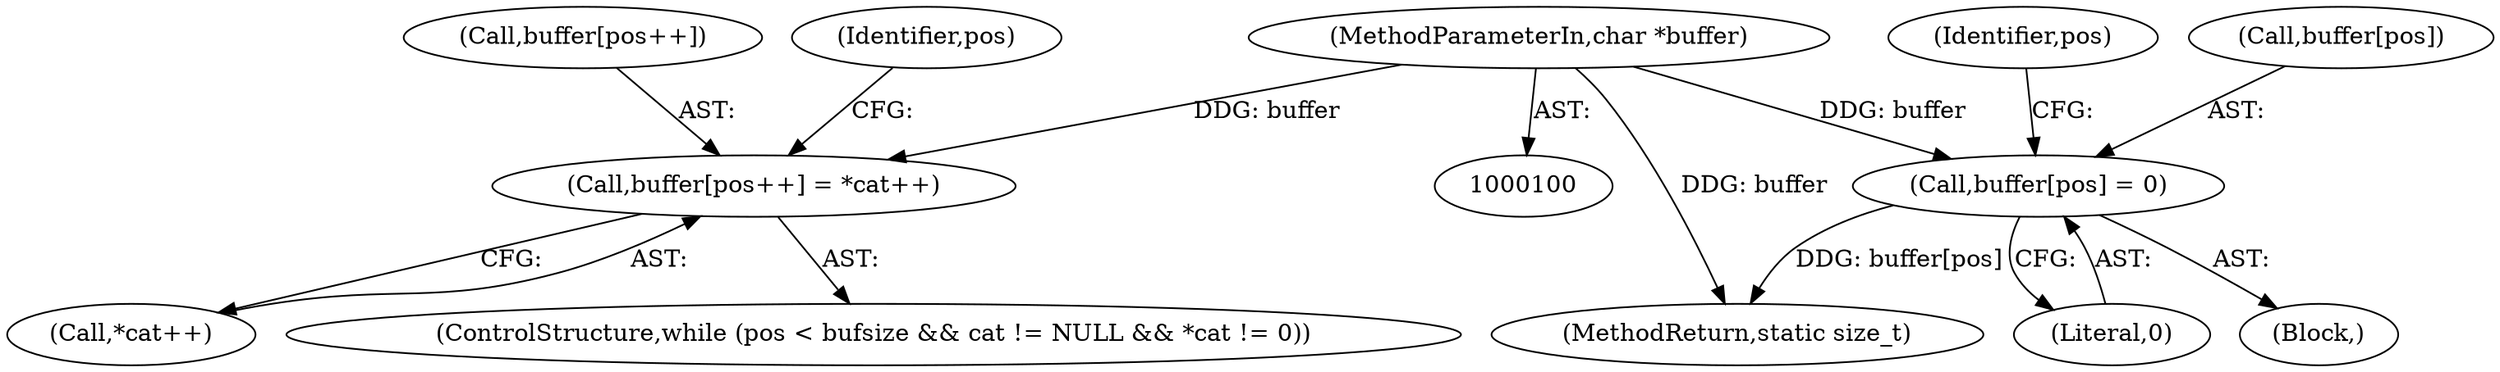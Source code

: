 digraph "0_Android_9d4853418ab2f754c2b63e091c29c5529b8b86ca_123@pointer" {
"1000101" [label="(MethodParameterIn,char *buffer)"];
"1000119" [label="(Call,buffer[pos++] = *cat++)"];
"1000136" [label="(Call,buffer[pos] = 0)"];
"1000137" [label="(Call,buffer[pos])"];
"1000101" [label="(MethodParameterIn,char *buffer)"];
"1000109" [label="(Identifier,pos)"];
"1000119" [label="(Call,buffer[pos++] = *cat++)"];
"1000120" [label="(Call,buffer[pos++])"];
"1000140" [label="(Literal,0)"];
"1000136" [label="(Call,buffer[pos] = 0)"];
"1000105" [label="(Block,)"];
"1000142" [label="(Identifier,pos)"];
"1000143" [label="(MethodReturn,static size_t)"];
"1000106" [label="(ControlStructure,while (pos < bufsize && cat != NULL && *cat != 0))"];
"1000124" [label="(Call,*cat++)"];
"1000101" -> "1000100"  [label="AST: "];
"1000101" -> "1000143"  [label="DDG: buffer"];
"1000101" -> "1000119"  [label="DDG: buffer"];
"1000101" -> "1000136"  [label="DDG: buffer"];
"1000119" -> "1000106"  [label="AST: "];
"1000119" -> "1000124"  [label="CFG: "];
"1000120" -> "1000119"  [label="AST: "];
"1000124" -> "1000119"  [label="AST: "];
"1000109" -> "1000119"  [label="CFG: "];
"1000136" -> "1000105"  [label="AST: "];
"1000136" -> "1000140"  [label="CFG: "];
"1000137" -> "1000136"  [label="AST: "];
"1000140" -> "1000136"  [label="AST: "];
"1000142" -> "1000136"  [label="CFG: "];
"1000136" -> "1000143"  [label="DDG: buffer[pos]"];
}
